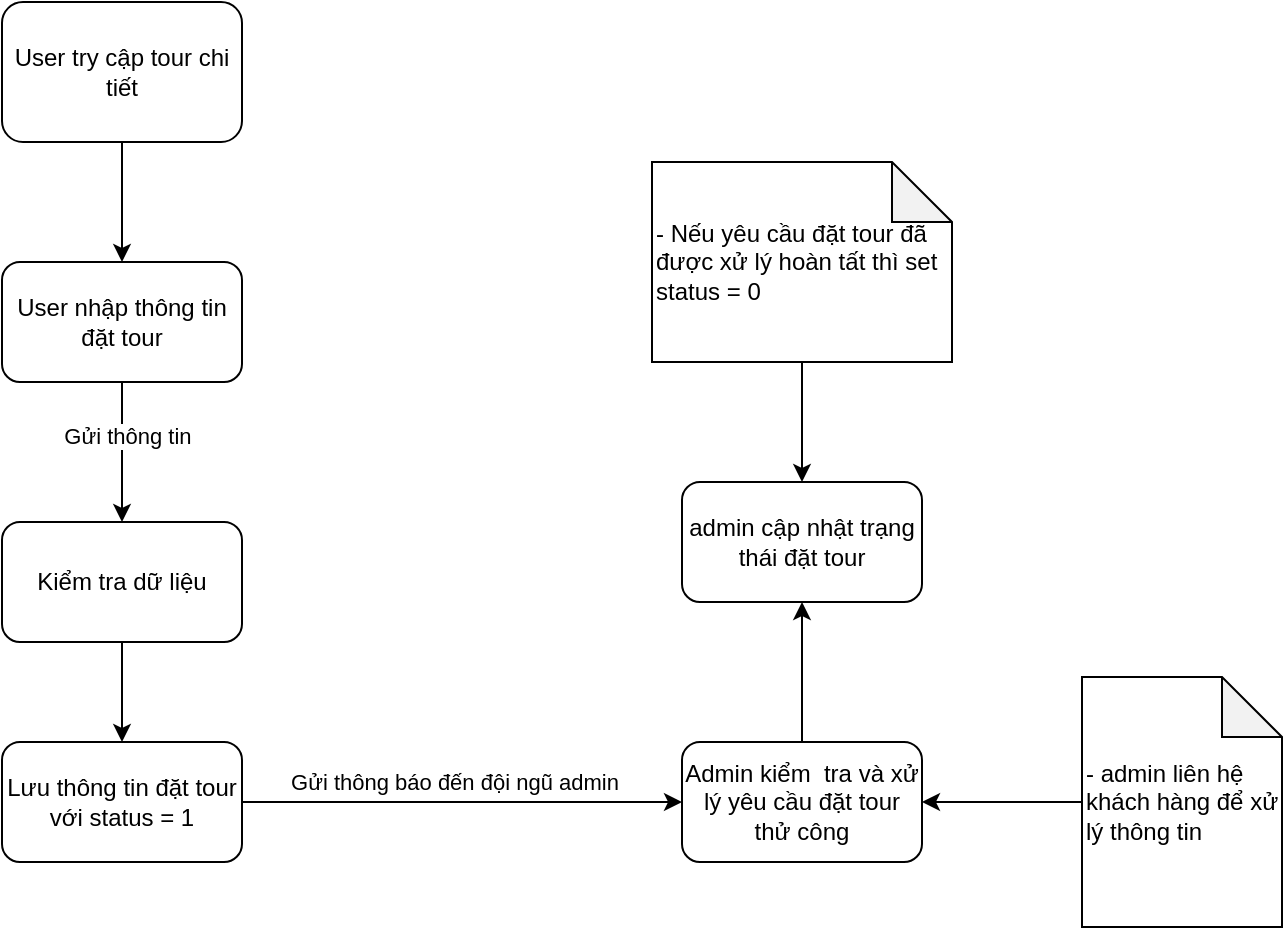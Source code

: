 <mxfile version="13.1.14" type="device"><diagram id="vLLb1aztkJ8Vip4gzWQR" name="Page-1"><mxGraphModel dx="1102" dy="565" grid="1" gridSize="10" guides="1" tooltips="1" connect="1" arrows="1" fold="1" page="1" pageScale="1" pageWidth="827" pageHeight="1169" math="0" shadow="0"><root><mxCell id="0"/><mxCell id="1" parent="0"/><mxCell id="Zlj2YJc3ULAOwVbDegoT-3" style="edgeStyle=orthogonalEdgeStyle;rounded=0;orthogonalLoop=1;jettySize=auto;html=1;entryX=0.5;entryY=0;entryDx=0;entryDy=0;" edge="1" parent="1" source="Zlj2YJc3ULAOwVbDegoT-1" target="Zlj2YJc3ULAOwVbDegoT-2"><mxGeometry relative="1" as="geometry"/></mxCell><mxCell id="Zlj2YJc3ULAOwVbDegoT-1" value="User try cập tour chi tiết" style="rounded=1;whiteSpace=wrap;html=1;" vertex="1" parent="1"><mxGeometry x="100" y="20" width="120" height="70" as="geometry"/></mxCell><mxCell id="Zlj2YJc3ULAOwVbDegoT-5" style="edgeStyle=orthogonalEdgeStyle;rounded=0;orthogonalLoop=1;jettySize=auto;html=1;" edge="1" parent="1" source="Zlj2YJc3ULAOwVbDegoT-2" target="Zlj2YJc3ULAOwVbDegoT-4"><mxGeometry relative="1" as="geometry"/></mxCell><mxCell id="Zlj2YJc3ULAOwVbDegoT-6" value="Gửi thông tin&amp;nbsp;" style="edgeLabel;html=1;align=center;verticalAlign=middle;resizable=0;points=[];" vertex="1" connectable="0" parent="Zlj2YJc3ULAOwVbDegoT-5"><mxGeometry x="-0.244" y="4" relative="1" as="geometry"><mxPoint as="offset"/></mxGeometry></mxCell><mxCell id="Zlj2YJc3ULAOwVbDegoT-2" value="User nhập thông tin đặt tour" style="rounded=1;whiteSpace=wrap;html=1;" vertex="1" parent="1"><mxGeometry x="100" y="150" width="120" height="60" as="geometry"/></mxCell><mxCell id="Zlj2YJc3ULAOwVbDegoT-9" style="edgeStyle=orthogonalEdgeStyle;rounded=0;orthogonalLoop=1;jettySize=auto;html=1;" edge="1" parent="1" source="Zlj2YJc3ULAOwVbDegoT-4" target="Zlj2YJc3ULAOwVbDegoT-7"><mxGeometry relative="1" as="geometry"/></mxCell><mxCell id="Zlj2YJc3ULAOwVbDegoT-4" value="Kiểm tra dữ liệu" style="rounded=1;whiteSpace=wrap;html=1;" vertex="1" parent="1"><mxGeometry x="100" y="280" width="120" height="60" as="geometry"/></mxCell><mxCell id="Zlj2YJc3ULAOwVbDegoT-10" style="edgeStyle=orthogonalEdgeStyle;rounded=0;orthogonalLoop=1;jettySize=auto;html=1;entryX=0;entryY=0.5;entryDx=0;entryDy=0;" edge="1" parent="1" source="Zlj2YJc3ULAOwVbDegoT-7" target="Zlj2YJc3ULAOwVbDegoT-8"><mxGeometry relative="1" as="geometry"/></mxCell><mxCell id="Zlj2YJc3ULAOwVbDegoT-11" value="Gửi thông báo đến đội ngũ admin&lt;br&gt;" style="edgeLabel;html=1;align=center;verticalAlign=middle;resizable=0;points=[];" vertex="1" connectable="0" parent="Zlj2YJc3ULAOwVbDegoT-10"><mxGeometry x="-0.4" y="-1" relative="1" as="geometry"><mxPoint x="40" y="-11" as="offset"/></mxGeometry></mxCell><mxCell id="Zlj2YJc3ULAOwVbDegoT-7" value="Lưu thông tin đặt tour&lt;br&gt;với status = 1" style="rounded=1;whiteSpace=wrap;html=1;" vertex="1" parent="1"><mxGeometry x="100" y="390" width="120" height="60" as="geometry"/></mxCell><mxCell id="Zlj2YJc3ULAOwVbDegoT-13" style="edgeStyle=orthogonalEdgeStyle;rounded=0;orthogonalLoop=1;jettySize=auto;html=1;" edge="1" parent="1" source="Zlj2YJc3ULAOwVbDegoT-8" target="Zlj2YJc3ULAOwVbDegoT-12"><mxGeometry relative="1" as="geometry"/></mxCell><mxCell id="Zlj2YJc3ULAOwVbDegoT-8" value="Admin kiểm&amp;nbsp; tra và xử lý yêu cầu đặt tour thử công" style="rounded=1;whiteSpace=wrap;html=1;" vertex="1" parent="1"><mxGeometry x="440" y="390" width="120" height="60" as="geometry"/></mxCell><mxCell id="Zlj2YJc3ULAOwVbDegoT-12" value="admin cập nhật trạng thái đặt tour" style="rounded=1;whiteSpace=wrap;html=1;" vertex="1" parent="1"><mxGeometry x="440" y="260" width="120" height="60" as="geometry"/></mxCell><mxCell id="Zlj2YJc3ULAOwVbDegoT-15" style="edgeStyle=orthogonalEdgeStyle;rounded=0;orthogonalLoop=1;jettySize=auto;html=1;" edge="1" parent="1" source="Zlj2YJc3ULAOwVbDegoT-14" target="Zlj2YJc3ULAOwVbDegoT-8"><mxGeometry relative="1" as="geometry"/></mxCell><mxCell id="Zlj2YJc3ULAOwVbDegoT-14" value="- admin liên hệ khách hàng để xử lý thông tin" style="shape=note;whiteSpace=wrap;html=1;backgroundOutline=1;darkOpacity=0.05;align=left;" vertex="1" parent="1"><mxGeometry x="640" y="357.5" width="100" height="125" as="geometry"/></mxCell><mxCell id="Zlj2YJc3ULAOwVbDegoT-17" style="edgeStyle=orthogonalEdgeStyle;rounded=0;orthogonalLoop=1;jettySize=auto;html=1;entryX=0.5;entryY=0;entryDx=0;entryDy=0;" edge="1" parent="1" source="Zlj2YJc3ULAOwVbDegoT-16" target="Zlj2YJc3ULAOwVbDegoT-12"><mxGeometry relative="1" as="geometry"/></mxCell><mxCell id="Zlj2YJc3ULAOwVbDegoT-16" value="- Nếu yêu cầu đặt tour đã được xử lý hoàn tất thì set status = 0" style="shape=note;whiteSpace=wrap;html=1;backgroundOutline=1;darkOpacity=0.05;align=left;" vertex="1" parent="1"><mxGeometry x="425" y="100" width="150" height="100" as="geometry"/></mxCell></root></mxGraphModel></diagram></mxfile>
